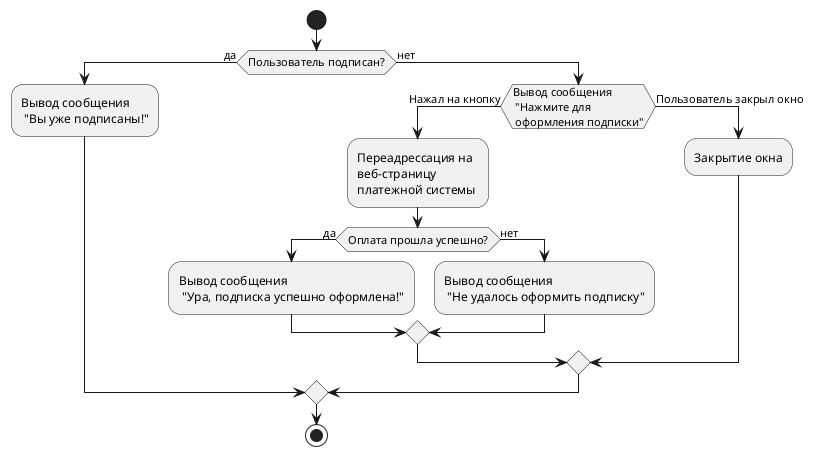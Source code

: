 @startuml activity

start

if (Пользователь подписан?) then (да)
  :Вывод сообщения \n "Вы уже подписаны!";
else (нет)
  if (Вывод сообщения \n "Нажмите для \n оформления подписки") then (Нажал на кнопку)
    :Переадрессация на \nвеб-страницу \nплатежной системы ;
    if (Оплата прошла успешно?) then (да)
    :Вывод сообщения\n "Ура, подписка успешно оформлена!";
    else (нет)
    :Вывод сообщения\n "Не удалось оформить подписку";
    endif
  else (Пользователь закрыл окно)
    :Закрытие окна;
  endif
endif
stop
@enduml

